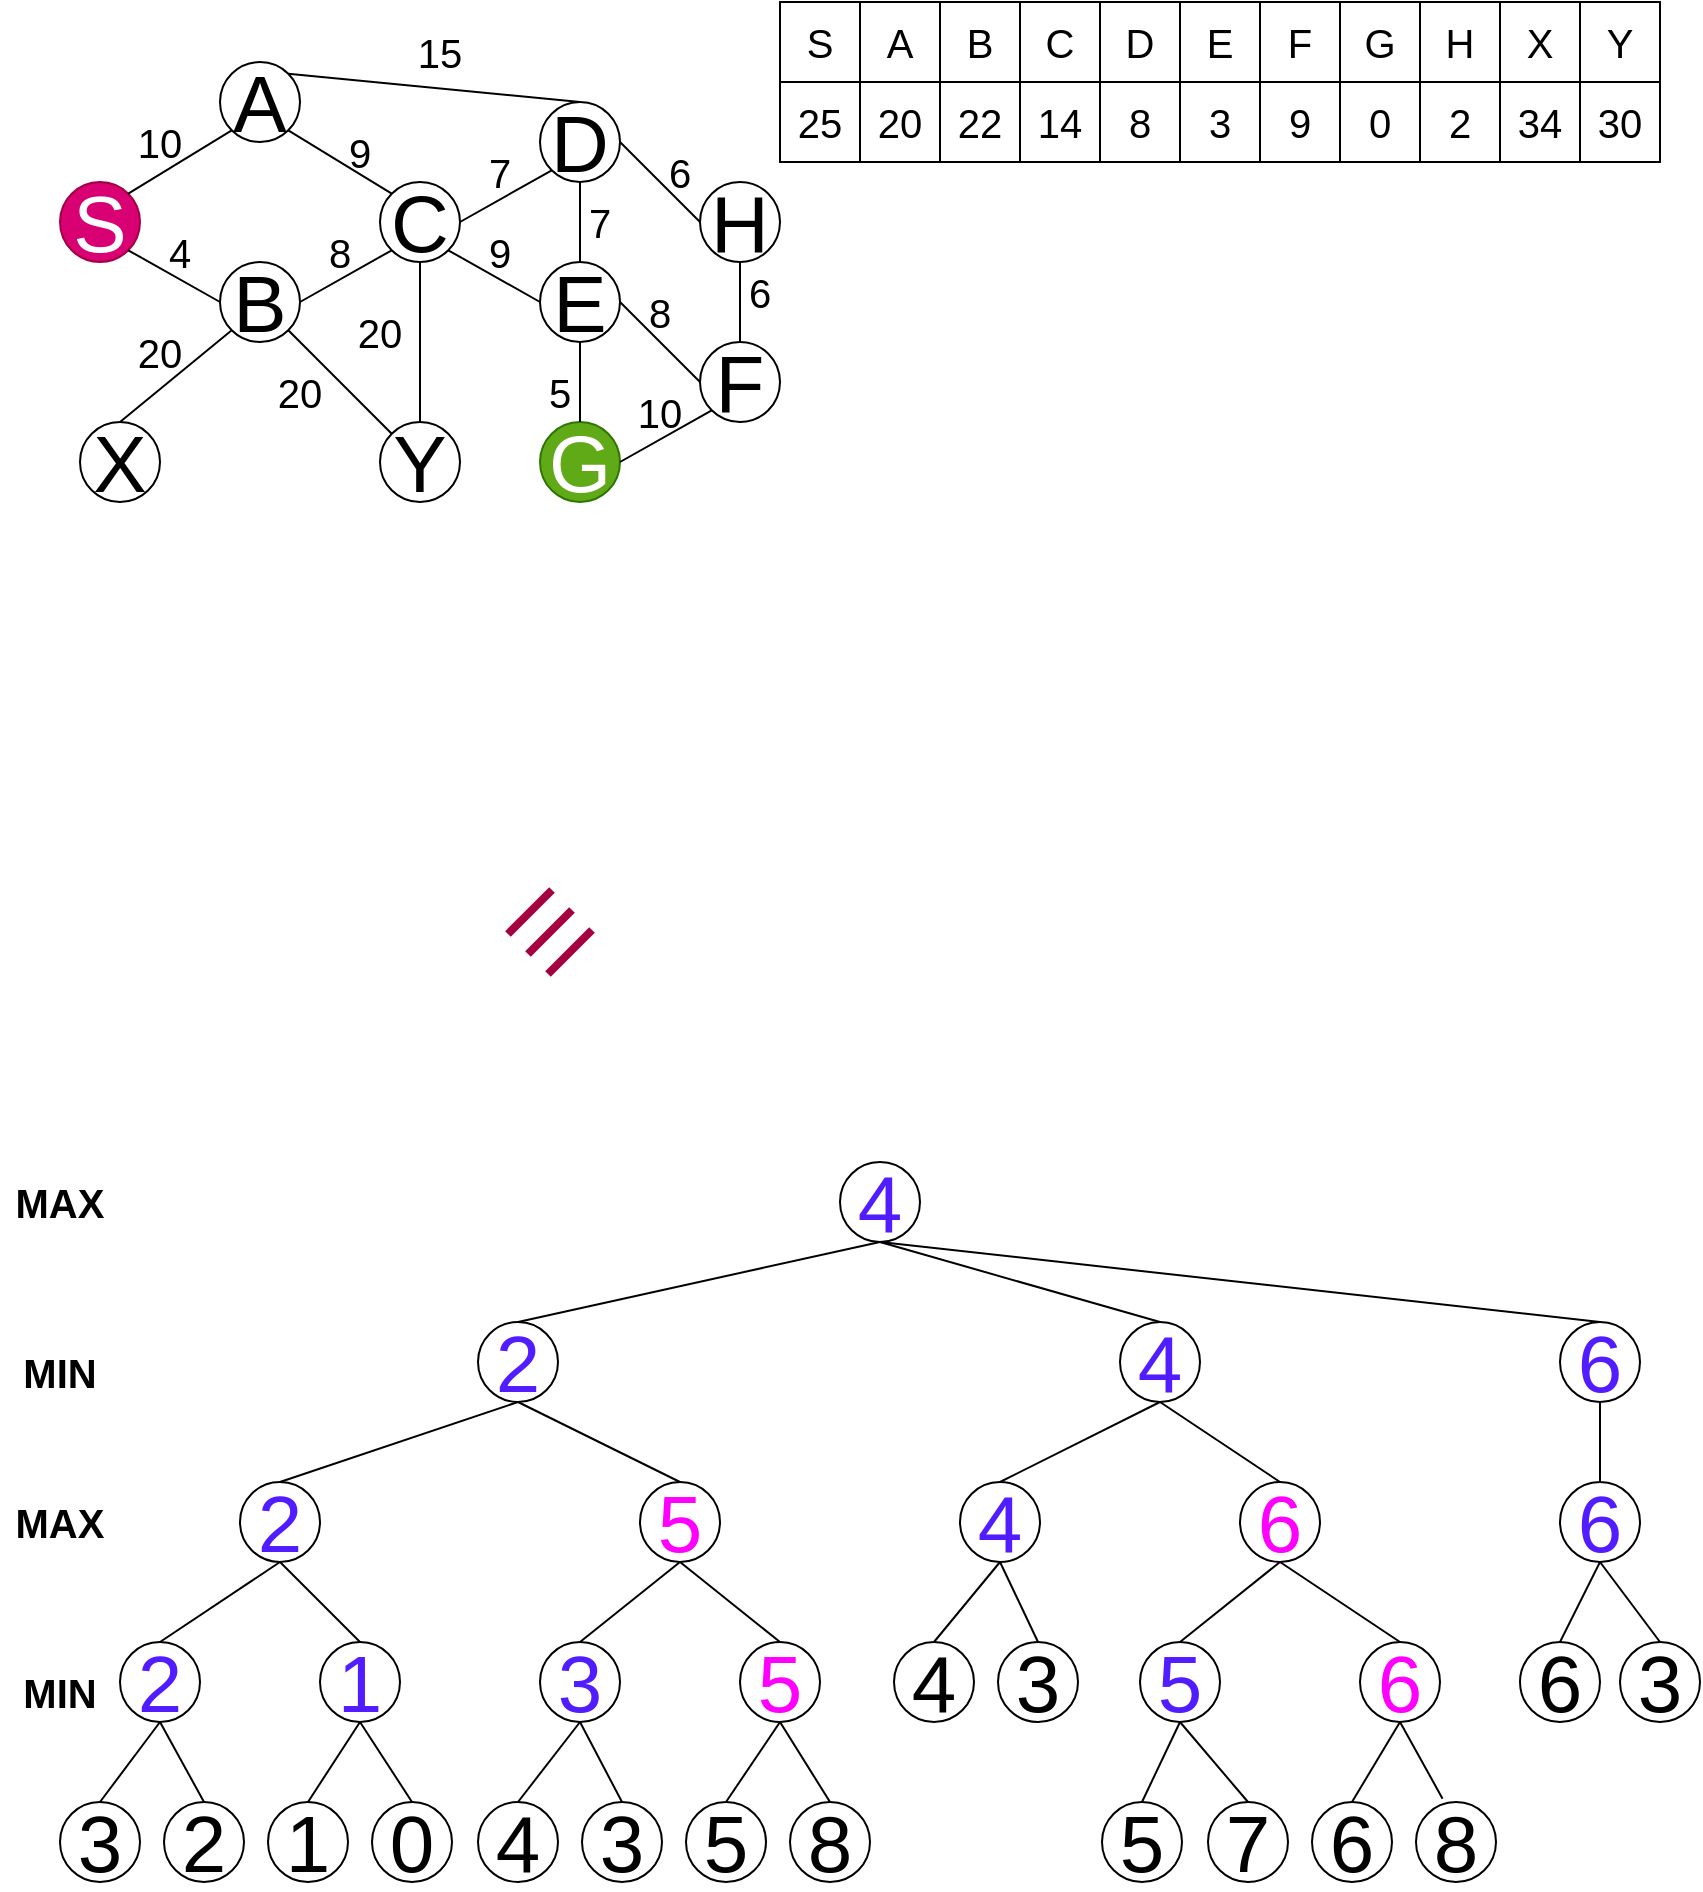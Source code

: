 <mxfile version="22.0.6" type="device">
  <diagram name="Page-1" id="N4tYJYFlWmD0ZLhr9ZVW">
    <mxGraphModel dx="531" dy="622" grid="1" gridSize="10" guides="1" tooltips="1" connect="1" arrows="1" fold="1" page="1" pageScale="1" pageWidth="850" pageHeight="1100" math="0" shadow="0">
      <root>
        <mxCell id="0" />
        <mxCell id="1" parent="0" />
        <mxCell id="pGgXp04c1fejDxyBmcXB-1" value="&lt;font style=&quot;font-size: 40px;&quot;&gt;A&lt;/font&gt;" style="ellipse;whiteSpace=wrap;html=1;" vertex="1" parent="1">
          <mxGeometry x="110" y="50" width="40" height="40" as="geometry" />
        </mxCell>
        <mxCell id="pGgXp04c1fejDxyBmcXB-3" value="&lt;font style=&quot;font-size: 40px;&quot;&gt;B&lt;/font&gt;" style="ellipse;whiteSpace=wrap;html=1;" vertex="1" parent="1">
          <mxGeometry x="110" y="150" width="40" height="40" as="geometry" />
        </mxCell>
        <mxCell id="pGgXp04c1fejDxyBmcXB-4" value="&lt;font style=&quot;font-size: 40px;&quot;&gt;H&lt;/font&gt;" style="ellipse;whiteSpace=wrap;html=1;" vertex="1" parent="1">
          <mxGeometry x="350" y="110" width="40" height="40" as="geometry" />
        </mxCell>
        <mxCell id="pGgXp04c1fejDxyBmcXB-5" value="&lt;font style=&quot;font-size: 40px;&quot;&gt;C&lt;/font&gt;" style="ellipse;whiteSpace=wrap;html=1;" vertex="1" parent="1">
          <mxGeometry x="190" y="110" width="40" height="40" as="geometry" />
        </mxCell>
        <mxCell id="pGgXp04c1fejDxyBmcXB-65" style="rounded=0;orthogonalLoop=1;jettySize=auto;html=1;exitX=1;exitY=1;exitDx=0;exitDy=0;entryX=0;entryY=0;entryDx=0;entryDy=0;startArrow=none;startFill=0;endArrow=none;endFill=0;" edge="1" parent="1" source="pGgXp04c1fejDxyBmcXB-1" target="pGgXp04c1fejDxyBmcXB-5">
          <mxGeometry relative="1" as="geometry" />
        </mxCell>
        <mxCell id="pGgXp04c1fejDxyBmcXB-62" style="rounded=0;orthogonalLoop=1;jettySize=auto;html=1;exitX=1;exitY=0.5;exitDx=0;exitDy=0;startArrow=none;startFill=0;endArrow=none;endFill=0;entryX=0;entryY=1;entryDx=0;entryDy=0;" edge="1" parent="1" source="pGgXp04c1fejDxyBmcXB-3" target="pGgXp04c1fejDxyBmcXB-5">
          <mxGeometry relative="1" as="geometry" />
        </mxCell>
        <mxCell id="pGgXp04c1fejDxyBmcXB-6" value="&lt;span style=&quot;font-size: 40px;&quot;&gt;X&lt;/span&gt;" style="ellipse;whiteSpace=wrap;html=1;" vertex="1" parent="1">
          <mxGeometry x="40" y="230" width="40" height="40" as="geometry" />
        </mxCell>
        <mxCell id="pGgXp04c1fejDxyBmcXB-60" style="rounded=0;orthogonalLoop=1;jettySize=auto;html=1;exitX=0;exitY=1;exitDx=0;exitDy=0;entryX=0.5;entryY=0;entryDx=0;entryDy=0;startArrow=none;startFill=0;endArrow=none;endFill=0;" edge="1" parent="1" source="pGgXp04c1fejDxyBmcXB-3" target="pGgXp04c1fejDxyBmcXB-6">
          <mxGeometry relative="1" as="geometry" />
        </mxCell>
        <mxCell id="pGgXp04c1fejDxyBmcXB-7" value="&lt;font style=&quot;font-size: 40px;&quot;&gt;Y&lt;/font&gt;" style="ellipse;whiteSpace=wrap;html=1;" vertex="1" parent="1">
          <mxGeometry x="190" y="230" width="40" height="40" as="geometry" />
        </mxCell>
        <mxCell id="pGgXp04c1fejDxyBmcXB-70" style="rounded=0;orthogonalLoop=1;jettySize=auto;html=1;exitX=1;exitY=1;exitDx=0;exitDy=0;entryX=0;entryY=0;entryDx=0;entryDy=0;startArrow=none;startFill=0;endArrow=none;endFill=0;" edge="1" parent="1" source="pGgXp04c1fejDxyBmcXB-3" target="pGgXp04c1fejDxyBmcXB-7">
          <mxGeometry relative="1" as="geometry" />
        </mxCell>
        <mxCell id="pGgXp04c1fejDxyBmcXB-66" style="rounded=0;orthogonalLoop=1;jettySize=auto;html=1;exitX=0.5;exitY=1;exitDx=0;exitDy=0;entryX=0.5;entryY=0;entryDx=0;entryDy=0;startArrow=none;startFill=0;endArrow=none;endFill=0;" edge="1" parent="1" source="pGgXp04c1fejDxyBmcXB-5" target="pGgXp04c1fejDxyBmcXB-7">
          <mxGeometry relative="1" as="geometry" />
        </mxCell>
        <mxCell id="pGgXp04c1fejDxyBmcXB-8" value="&lt;font style=&quot;font-size: 40px;&quot;&gt;S&lt;/font&gt;" style="ellipse;whiteSpace=wrap;html=1;fillColor=#d80073;strokeColor=#A50040;fontColor=#ffffff;gradientColor=none;fillStyle=solid;" vertex="1" parent="1">
          <mxGeometry x="30" y="110" width="40" height="40" as="geometry" />
        </mxCell>
        <mxCell id="pGgXp04c1fejDxyBmcXB-64" style="rounded=0;orthogonalLoop=1;jettySize=auto;html=1;exitX=0;exitY=1;exitDx=0;exitDy=0;entryX=1;entryY=0;entryDx=0;entryDy=0;startArrow=none;startFill=0;endArrow=none;endFill=0;" edge="1" parent="1" source="pGgXp04c1fejDxyBmcXB-1" target="pGgXp04c1fejDxyBmcXB-8">
          <mxGeometry relative="1" as="geometry" />
        </mxCell>
        <mxCell id="pGgXp04c1fejDxyBmcXB-58" style="rounded=0;orthogonalLoop=1;jettySize=auto;html=1;exitX=0;exitY=0.5;exitDx=0;exitDy=0;entryX=1;entryY=1;entryDx=0;entryDy=0;startArrow=none;startFill=0;endArrow=none;endFill=0;" edge="1" parent="1" source="pGgXp04c1fejDxyBmcXB-3" target="pGgXp04c1fejDxyBmcXB-8">
          <mxGeometry relative="1" as="geometry" />
        </mxCell>
        <mxCell id="pGgXp04c1fejDxyBmcXB-67" style="rounded=0;orthogonalLoop=1;jettySize=auto;html=1;exitX=0;exitY=1;exitDx=0;exitDy=0;entryX=1;entryY=0.5;entryDx=0;entryDy=0;endArrow=none;endFill=0;startArrow=none;startFill=0;" edge="1" parent="1" source="pGgXp04c1fejDxyBmcXB-9" target="pGgXp04c1fejDxyBmcXB-5">
          <mxGeometry relative="1" as="geometry" />
        </mxCell>
        <mxCell id="pGgXp04c1fejDxyBmcXB-73" style="rounded=0;orthogonalLoop=1;jettySize=auto;html=1;exitX=1;exitY=0.5;exitDx=0;exitDy=0;entryX=0;entryY=0.5;entryDx=0;entryDy=0;endArrow=none;endFill=0;" edge="1" parent="1" source="pGgXp04c1fejDxyBmcXB-9" target="pGgXp04c1fejDxyBmcXB-4">
          <mxGeometry relative="1" as="geometry" />
        </mxCell>
        <mxCell id="pGgXp04c1fejDxyBmcXB-9" value="&lt;font style=&quot;font-size: 40px;&quot;&gt;D&lt;/font&gt;" style="ellipse;whiteSpace=wrap;html=1;" vertex="1" parent="1">
          <mxGeometry x="270" y="70" width="40" height="40" as="geometry" />
        </mxCell>
        <mxCell id="pGgXp04c1fejDxyBmcXB-68" style="rounded=0;orthogonalLoop=1;jettySize=auto;html=1;exitX=1;exitY=0;exitDx=0;exitDy=0;entryX=0.5;entryY=0;entryDx=0;entryDy=0;startArrow=none;startFill=0;endArrow=none;endFill=0;" edge="1" parent="1" source="pGgXp04c1fejDxyBmcXB-1" target="pGgXp04c1fejDxyBmcXB-9">
          <mxGeometry relative="1" as="geometry" />
        </mxCell>
        <mxCell id="pGgXp04c1fejDxyBmcXB-10" value="&lt;font style=&quot;font-size: 40px;&quot;&gt;E&lt;/font&gt;" style="ellipse;whiteSpace=wrap;html=1;" vertex="1" parent="1">
          <mxGeometry x="270" y="150" width="40" height="40" as="geometry" />
        </mxCell>
        <mxCell id="pGgXp04c1fejDxyBmcXB-69" style="rounded=0;orthogonalLoop=1;jettySize=auto;html=1;exitX=1;exitY=1;exitDx=0;exitDy=0;entryX=0;entryY=0.5;entryDx=0;entryDy=0;startArrow=none;startFill=0;endArrow=none;endFill=0;" edge="1" parent="1" source="pGgXp04c1fejDxyBmcXB-5" target="pGgXp04c1fejDxyBmcXB-10">
          <mxGeometry relative="1" as="geometry" />
        </mxCell>
        <mxCell id="pGgXp04c1fejDxyBmcXB-71" style="rounded=0;orthogonalLoop=1;jettySize=auto;html=1;exitX=0.5;exitY=1;exitDx=0;exitDy=0;entryX=0.5;entryY=0;entryDx=0;entryDy=0;startArrow=none;startFill=0;endArrow=none;endFill=0;" edge="1" parent="1" source="pGgXp04c1fejDxyBmcXB-9" target="pGgXp04c1fejDxyBmcXB-10">
          <mxGeometry relative="1" as="geometry" />
        </mxCell>
        <mxCell id="pGgXp04c1fejDxyBmcXB-12" value="&lt;font style=&quot;font-size: 40px;&quot;&gt;G&lt;/font&gt;" style="ellipse;whiteSpace=wrap;html=1;fillColor=#60a917;fontColor=#ffffff;strokeColor=#2D7600;" vertex="1" parent="1">
          <mxGeometry x="270" y="230" width="40" height="40" as="geometry" />
        </mxCell>
        <mxCell id="pGgXp04c1fejDxyBmcXB-74" style="rounded=0;orthogonalLoop=1;jettySize=auto;html=1;exitX=0.5;exitY=1;exitDx=0;exitDy=0;entryX=0.5;entryY=0;entryDx=0;entryDy=0;endArrow=none;endFill=0;" edge="1" parent="1" source="pGgXp04c1fejDxyBmcXB-10" target="pGgXp04c1fejDxyBmcXB-12">
          <mxGeometry relative="1" as="geometry" />
        </mxCell>
        <mxCell id="pGgXp04c1fejDxyBmcXB-39" value="&lt;font style=&quot;font-size: 20px;&quot;&gt;10&lt;/font&gt;" style="text;html=1;strokeColor=none;fillColor=none;align=center;verticalAlign=middle;whiteSpace=wrap;rounded=0;" vertex="1" parent="1">
          <mxGeometry x="50" y="75" width="60" height="30" as="geometry" />
        </mxCell>
        <mxCell id="pGgXp04c1fejDxyBmcXB-76" style="rounded=0;orthogonalLoop=1;jettySize=auto;html=1;exitX=0;exitY=1;exitDx=0;exitDy=0;entryX=1;entryY=0.5;entryDx=0;entryDy=0;startArrow=none;startFill=0;endArrow=none;endFill=0;" edge="1" parent="1" source="pGgXp04c1fejDxyBmcXB-44" target="pGgXp04c1fejDxyBmcXB-12">
          <mxGeometry relative="1" as="geometry" />
        </mxCell>
        <mxCell id="pGgXp04c1fejDxyBmcXB-44" value="&lt;font style=&quot;font-size: 40px;&quot;&gt;F&lt;/font&gt;" style="ellipse;whiteSpace=wrap;html=1;" vertex="1" parent="1">
          <mxGeometry x="350" y="190" width="40" height="40" as="geometry" />
        </mxCell>
        <mxCell id="pGgXp04c1fejDxyBmcXB-77" style="rounded=0;orthogonalLoop=1;jettySize=auto;html=1;exitX=0.5;exitY=1;exitDx=0;exitDy=0;entryX=0.5;entryY=0;entryDx=0;entryDy=0;endArrow=none;endFill=0;" edge="1" parent="1" source="pGgXp04c1fejDxyBmcXB-4" target="pGgXp04c1fejDxyBmcXB-44">
          <mxGeometry relative="1" as="geometry" />
        </mxCell>
        <mxCell id="pGgXp04c1fejDxyBmcXB-75" style="rounded=0;orthogonalLoop=1;jettySize=auto;html=1;exitX=1;exitY=0.5;exitDx=0;exitDy=0;entryX=0;entryY=0.5;entryDx=0;entryDy=0;endArrow=none;endFill=0;" edge="1" parent="1" source="pGgXp04c1fejDxyBmcXB-10" target="pGgXp04c1fejDxyBmcXB-44">
          <mxGeometry relative="1" as="geometry" />
        </mxCell>
        <mxCell id="pGgXp04c1fejDxyBmcXB-78" value="&lt;font style=&quot;font-size: 20px;&quot;&gt;15&lt;/font&gt;" style="text;html=1;strokeColor=none;fillColor=none;align=center;verticalAlign=middle;whiteSpace=wrap;rounded=0;" vertex="1" parent="1">
          <mxGeometry x="190" y="30" width="60" height="30" as="geometry" />
        </mxCell>
        <mxCell id="pGgXp04c1fejDxyBmcXB-79" value="&lt;font style=&quot;font-size: 20px;&quot;&gt;9&lt;/font&gt;" style="text;html=1;strokeColor=none;fillColor=none;align=center;verticalAlign=middle;whiteSpace=wrap;rounded=0;" vertex="1" parent="1">
          <mxGeometry x="150" y="80" width="60" height="30" as="geometry" />
        </mxCell>
        <mxCell id="pGgXp04c1fejDxyBmcXB-80" value="&lt;font style=&quot;font-size: 20px;&quot;&gt;4&lt;/font&gt;" style="text;html=1;strokeColor=none;fillColor=none;align=center;verticalAlign=middle;whiteSpace=wrap;rounded=0;" vertex="1" parent="1">
          <mxGeometry x="60" y="130" width="60" height="30" as="geometry" />
        </mxCell>
        <mxCell id="pGgXp04c1fejDxyBmcXB-81" value="&lt;font style=&quot;font-size: 20px;&quot;&gt;20&lt;/font&gt;" style="text;html=1;strokeColor=none;fillColor=none;align=center;verticalAlign=middle;whiteSpace=wrap;rounded=0;" vertex="1" parent="1">
          <mxGeometry x="50" y="180" width="60" height="30" as="geometry" />
        </mxCell>
        <mxCell id="pGgXp04c1fejDxyBmcXB-82" value="&lt;font style=&quot;font-size: 20px;&quot;&gt;20&lt;/font&gt;" style="text;html=1;strokeColor=none;fillColor=none;align=center;verticalAlign=middle;whiteSpace=wrap;rounded=0;" vertex="1" parent="1">
          <mxGeometry x="120" y="200" width="60" height="30" as="geometry" />
        </mxCell>
        <mxCell id="pGgXp04c1fejDxyBmcXB-83" value="&lt;font style=&quot;font-size: 20px;&quot;&gt;8&lt;/font&gt;" style="text;html=1;strokeColor=none;fillColor=none;align=center;verticalAlign=middle;whiteSpace=wrap;rounded=0;" vertex="1" parent="1">
          <mxGeometry x="140" y="130" width="60" height="30" as="geometry" />
        </mxCell>
        <mxCell id="pGgXp04c1fejDxyBmcXB-84" value="&lt;font style=&quot;font-size: 20px;&quot;&gt;20&lt;/font&gt;" style="text;html=1;strokeColor=none;fillColor=none;align=center;verticalAlign=middle;whiteSpace=wrap;rounded=0;" vertex="1" parent="1">
          <mxGeometry x="160" y="170" width="60" height="30" as="geometry" />
        </mxCell>
        <mxCell id="pGgXp04c1fejDxyBmcXB-85" value="&lt;font style=&quot;font-size: 20px;&quot;&gt;7&lt;/font&gt;" style="text;html=1;strokeColor=none;fillColor=none;align=center;verticalAlign=middle;whiteSpace=wrap;rounded=0;" vertex="1" parent="1">
          <mxGeometry x="220" y="90" width="60" height="30" as="geometry" />
        </mxCell>
        <mxCell id="pGgXp04c1fejDxyBmcXB-86" value="&lt;font style=&quot;font-size: 20px;&quot;&gt;9&lt;/font&gt;" style="text;html=1;strokeColor=none;fillColor=none;align=center;verticalAlign=middle;whiteSpace=wrap;rounded=0;" vertex="1" parent="1">
          <mxGeometry x="220" y="130" width="60" height="30" as="geometry" />
        </mxCell>
        <mxCell id="pGgXp04c1fejDxyBmcXB-87" value="&lt;font style=&quot;font-size: 20px;&quot;&gt;10&lt;/font&gt;" style="text;html=1;strokeColor=none;fillColor=none;align=center;verticalAlign=middle;whiteSpace=wrap;rounded=0;" vertex="1" parent="1">
          <mxGeometry x="300" y="210" width="60" height="30" as="geometry" />
        </mxCell>
        <mxCell id="pGgXp04c1fejDxyBmcXB-88" value="&lt;font style=&quot;font-size: 20px;&quot;&gt;6&lt;/font&gt;" style="text;html=1;strokeColor=none;fillColor=none;align=center;verticalAlign=middle;whiteSpace=wrap;rounded=0;" vertex="1" parent="1">
          <mxGeometry x="310" y="90" width="60" height="30" as="geometry" />
        </mxCell>
        <mxCell id="pGgXp04c1fejDxyBmcXB-89" value="&lt;font style=&quot;font-size: 20px;&quot;&gt;6&lt;/font&gt;" style="text;html=1;strokeColor=none;fillColor=none;align=center;verticalAlign=middle;whiteSpace=wrap;rounded=0;" vertex="1" parent="1">
          <mxGeometry x="350" y="150" width="60" height="30" as="geometry" />
        </mxCell>
        <mxCell id="pGgXp04c1fejDxyBmcXB-90" value="&lt;font style=&quot;font-size: 20px;&quot;&gt;8&lt;/font&gt;" style="text;html=1;strokeColor=none;fillColor=none;align=center;verticalAlign=middle;whiteSpace=wrap;rounded=0;" vertex="1" parent="1">
          <mxGeometry x="300" y="160" width="60" height="30" as="geometry" />
        </mxCell>
        <mxCell id="pGgXp04c1fejDxyBmcXB-92" value="&lt;font style=&quot;font-size: 20px;&quot;&gt;5&lt;/font&gt;" style="text;html=1;strokeColor=none;fillColor=none;align=center;verticalAlign=middle;whiteSpace=wrap;rounded=0;" vertex="1" parent="1">
          <mxGeometry x="250" y="200" width="60" height="30" as="geometry" />
        </mxCell>
        <mxCell id="pGgXp04c1fejDxyBmcXB-94" value="&lt;font style=&quot;font-size: 20px;&quot;&gt;7&lt;/font&gt;" style="text;html=1;strokeColor=none;fillColor=none;align=center;verticalAlign=middle;whiteSpace=wrap;rounded=0;" vertex="1" parent="1">
          <mxGeometry x="270" y="115" width="60" height="30" as="geometry" />
        </mxCell>
        <mxCell id="pGgXp04c1fejDxyBmcXB-124" value="" style="group" vertex="1" connectable="0" parent="1">
          <mxGeometry x="390" y="20" width="440" height="80" as="geometry" />
        </mxCell>
        <mxCell id="pGgXp04c1fejDxyBmcXB-96" value="&lt;font style=&quot;font-size: 20px;&quot;&gt;S&lt;/font&gt;" style="text;html=1;align=center;verticalAlign=middle;whiteSpace=wrap;rounded=0;strokeColor=default;" vertex="1" parent="pGgXp04c1fejDxyBmcXB-124">
          <mxGeometry width="40" height="40" as="geometry" />
        </mxCell>
        <mxCell id="pGgXp04c1fejDxyBmcXB-97" value="&lt;font style=&quot;font-size: 20px;&quot;&gt;A&lt;/font&gt;" style="text;html=1;align=center;verticalAlign=middle;whiteSpace=wrap;rounded=0;strokeColor=default;" vertex="1" parent="pGgXp04c1fejDxyBmcXB-124">
          <mxGeometry x="40" width="40" height="40" as="geometry" />
        </mxCell>
        <mxCell id="pGgXp04c1fejDxyBmcXB-100" value="&lt;font style=&quot;font-size: 20px;&quot;&gt;B&lt;/font&gt;" style="text;html=1;align=center;verticalAlign=middle;whiteSpace=wrap;rounded=0;strokeColor=default;" vertex="1" parent="pGgXp04c1fejDxyBmcXB-124">
          <mxGeometry x="80" width="40" height="40" as="geometry" />
        </mxCell>
        <mxCell id="pGgXp04c1fejDxyBmcXB-101" value="&lt;font style=&quot;font-size: 20px;&quot;&gt;D&lt;/font&gt;" style="text;html=1;align=center;verticalAlign=middle;whiteSpace=wrap;rounded=0;strokeColor=default;" vertex="1" parent="pGgXp04c1fejDxyBmcXB-124">
          <mxGeometry x="160" width="40" height="40" as="geometry" />
        </mxCell>
        <mxCell id="pGgXp04c1fejDxyBmcXB-102" value="&lt;font style=&quot;font-size: 20px;&quot;&gt;E&lt;/font&gt;" style="text;html=1;align=center;verticalAlign=middle;whiteSpace=wrap;rounded=0;strokeColor=default;" vertex="1" parent="pGgXp04c1fejDxyBmcXB-124">
          <mxGeometry x="200" width="40" height="40" as="geometry" />
        </mxCell>
        <mxCell id="pGgXp04c1fejDxyBmcXB-103" value="&lt;font style=&quot;font-size: 20px;&quot;&gt;F&lt;/font&gt;" style="text;html=1;align=center;verticalAlign=middle;whiteSpace=wrap;rounded=0;strokeColor=default;" vertex="1" parent="pGgXp04c1fejDxyBmcXB-124">
          <mxGeometry x="240" width="40" height="40" as="geometry" />
        </mxCell>
        <mxCell id="pGgXp04c1fejDxyBmcXB-104" value="&lt;font style=&quot;font-size: 20px;&quot;&gt;G&lt;/font&gt;" style="text;html=1;align=center;verticalAlign=middle;whiteSpace=wrap;rounded=0;strokeColor=default;" vertex="1" parent="pGgXp04c1fejDxyBmcXB-124">
          <mxGeometry x="280" width="40" height="40" as="geometry" />
        </mxCell>
        <mxCell id="pGgXp04c1fejDxyBmcXB-105" value="&lt;span style=&quot;font-size: 20px;&quot;&gt;H&lt;/span&gt;" style="text;html=1;align=center;verticalAlign=middle;whiteSpace=wrap;rounded=0;strokeColor=default;" vertex="1" parent="pGgXp04c1fejDxyBmcXB-124">
          <mxGeometry x="320" width="40" height="40" as="geometry" />
        </mxCell>
        <mxCell id="pGgXp04c1fejDxyBmcXB-106" value="&lt;font style=&quot;font-size: 20px;&quot;&gt;X&lt;/font&gt;" style="text;html=1;align=center;verticalAlign=middle;whiteSpace=wrap;rounded=0;strokeColor=default;" vertex="1" parent="pGgXp04c1fejDxyBmcXB-124">
          <mxGeometry x="360" width="40" height="40" as="geometry" />
        </mxCell>
        <mxCell id="pGgXp04c1fejDxyBmcXB-107" value="&lt;font style=&quot;font-size: 20px;&quot;&gt;Y&lt;/font&gt;" style="text;html=1;align=center;verticalAlign=middle;whiteSpace=wrap;rounded=0;strokeColor=default;" vertex="1" parent="pGgXp04c1fejDxyBmcXB-124">
          <mxGeometry x="400" width="40" height="40" as="geometry" />
        </mxCell>
        <mxCell id="pGgXp04c1fejDxyBmcXB-108" value="&lt;font style=&quot;font-size: 20px;&quot;&gt;C&lt;/font&gt;" style="text;html=1;align=center;verticalAlign=middle;whiteSpace=wrap;rounded=0;strokeColor=default;" vertex="1" parent="pGgXp04c1fejDxyBmcXB-124">
          <mxGeometry x="120" width="40" height="40" as="geometry" />
        </mxCell>
        <mxCell id="pGgXp04c1fejDxyBmcXB-109" value="&lt;font style=&quot;font-size: 20px;&quot;&gt;25&lt;/font&gt;" style="text;html=1;align=center;verticalAlign=middle;whiteSpace=wrap;rounded=0;strokeColor=default;" vertex="1" parent="pGgXp04c1fejDxyBmcXB-124">
          <mxGeometry y="40" width="40" height="40" as="geometry" />
        </mxCell>
        <mxCell id="pGgXp04c1fejDxyBmcXB-110" value="&lt;font style=&quot;font-size: 20px;&quot;&gt;30&lt;/font&gt;" style="text;html=1;align=center;verticalAlign=middle;whiteSpace=wrap;rounded=0;strokeColor=default;" vertex="1" parent="pGgXp04c1fejDxyBmcXB-124">
          <mxGeometry x="400" y="40" width="40" height="40" as="geometry" />
        </mxCell>
        <mxCell id="pGgXp04c1fejDxyBmcXB-111" value="&lt;font style=&quot;font-size: 20px;&quot;&gt;34&lt;/font&gt;" style="text;html=1;align=center;verticalAlign=middle;whiteSpace=wrap;rounded=0;strokeColor=default;" vertex="1" parent="pGgXp04c1fejDxyBmcXB-124">
          <mxGeometry x="360" y="40" width="40" height="40" as="geometry" />
        </mxCell>
        <mxCell id="pGgXp04c1fejDxyBmcXB-112" value="&lt;span style=&quot;font-size: 20px;&quot;&gt;2&lt;/span&gt;" style="text;html=1;align=center;verticalAlign=middle;whiteSpace=wrap;rounded=0;strokeColor=default;" vertex="1" parent="pGgXp04c1fejDxyBmcXB-124">
          <mxGeometry x="320" y="40" width="40" height="40" as="geometry" />
        </mxCell>
        <mxCell id="pGgXp04c1fejDxyBmcXB-113" value="&lt;font style=&quot;font-size: 20px;&quot;&gt;0&lt;/font&gt;" style="text;html=1;align=center;verticalAlign=middle;whiteSpace=wrap;rounded=0;strokeColor=default;" vertex="1" parent="pGgXp04c1fejDxyBmcXB-124">
          <mxGeometry x="280" y="40" width="40" height="40" as="geometry" />
        </mxCell>
        <mxCell id="pGgXp04c1fejDxyBmcXB-114" value="&lt;font style=&quot;font-size: 20px;&quot;&gt;9&lt;/font&gt;" style="text;html=1;align=center;verticalAlign=middle;whiteSpace=wrap;rounded=0;strokeColor=default;" vertex="1" parent="pGgXp04c1fejDxyBmcXB-124">
          <mxGeometry x="240" y="40" width="40" height="40" as="geometry" />
        </mxCell>
        <mxCell id="pGgXp04c1fejDxyBmcXB-115" value="&lt;font style=&quot;font-size: 20px;&quot;&gt;3&lt;/font&gt;" style="text;html=1;align=center;verticalAlign=middle;whiteSpace=wrap;rounded=0;strokeColor=default;" vertex="1" parent="pGgXp04c1fejDxyBmcXB-124">
          <mxGeometry x="200" y="40" width="40" height="40" as="geometry" />
        </mxCell>
        <mxCell id="pGgXp04c1fejDxyBmcXB-116" value="&lt;font style=&quot;font-size: 20px;&quot;&gt;8&lt;/font&gt;" style="text;html=1;align=center;verticalAlign=middle;whiteSpace=wrap;rounded=0;strokeColor=default;" vertex="1" parent="pGgXp04c1fejDxyBmcXB-124">
          <mxGeometry x="160" y="40" width="40" height="40" as="geometry" />
        </mxCell>
        <mxCell id="pGgXp04c1fejDxyBmcXB-117" value="&lt;font style=&quot;font-size: 20px;&quot;&gt;14&lt;/font&gt;" style="text;html=1;align=center;verticalAlign=middle;whiteSpace=wrap;rounded=0;strokeColor=default;" vertex="1" parent="pGgXp04c1fejDxyBmcXB-124">
          <mxGeometry x="120" y="40" width="40" height="40" as="geometry" />
        </mxCell>
        <mxCell id="pGgXp04c1fejDxyBmcXB-118" value="&lt;font style=&quot;font-size: 20px;&quot;&gt;22&lt;/font&gt;" style="text;html=1;align=center;verticalAlign=middle;whiteSpace=wrap;rounded=0;strokeColor=default;" vertex="1" parent="pGgXp04c1fejDxyBmcXB-124">
          <mxGeometry x="80" y="40" width="40" height="40" as="geometry" />
        </mxCell>
        <mxCell id="pGgXp04c1fejDxyBmcXB-119" value="&lt;font style=&quot;font-size: 20px;&quot;&gt;20&lt;/font&gt;" style="text;html=1;align=center;verticalAlign=middle;whiteSpace=wrap;rounded=0;strokeColor=default;" vertex="1" parent="pGgXp04c1fejDxyBmcXB-124">
          <mxGeometry x="40" y="40" width="40" height="40" as="geometry" />
        </mxCell>
        <mxCell id="pGgXp04c1fejDxyBmcXB-189" value="" style="group" vertex="1" connectable="0" parent="1">
          <mxGeometry x="30" y="600" width="820" height="360" as="geometry" />
        </mxCell>
        <mxCell id="pGgXp04c1fejDxyBmcXB-122" value="&lt;font color=&quot;#511cff&quot; style=&quot;font-size: 40px;&quot;&gt;4&lt;/font&gt;" style="ellipse;whiteSpace=wrap;html=1;" vertex="1" parent="pGgXp04c1fejDxyBmcXB-189">
          <mxGeometry x="390" width="40" height="40" as="geometry" />
        </mxCell>
        <mxCell id="pGgXp04c1fejDxyBmcXB-126" value="&lt;font style=&quot;font-size: 40px;&quot;&gt;3&lt;/font&gt;" style="ellipse;whiteSpace=wrap;html=1;" vertex="1" parent="pGgXp04c1fejDxyBmcXB-189">
          <mxGeometry y="320" width="40" height="40" as="geometry" />
        </mxCell>
        <mxCell id="pGgXp04c1fejDxyBmcXB-160" style="rounded=0;orthogonalLoop=1;jettySize=auto;html=1;exitX=0.5;exitY=0;exitDx=0;exitDy=0;endArrow=none;endFill=0;" edge="1" parent="pGgXp04c1fejDxyBmcXB-189" source="pGgXp04c1fejDxyBmcXB-127">
          <mxGeometry relative="1" as="geometry">
            <mxPoint x="50" y="280" as="targetPoint" />
          </mxGeometry>
        </mxCell>
        <mxCell id="pGgXp04c1fejDxyBmcXB-127" value="&lt;font style=&quot;font-size: 40px;&quot;&gt;2&lt;/font&gt;" style="ellipse;whiteSpace=wrap;html=1;" vertex="1" parent="pGgXp04c1fejDxyBmcXB-189">
          <mxGeometry x="52" y="320" width="40" height="40" as="geometry" />
        </mxCell>
        <mxCell id="pGgXp04c1fejDxyBmcXB-128" value="&lt;font style=&quot;font-size: 40px;&quot;&gt;1&lt;/font&gt;" style="ellipse;whiteSpace=wrap;html=1;" vertex="1" parent="pGgXp04c1fejDxyBmcXB-189">
          <mxGeometry x="104" y="320" width="40" height="40" as="geometry" />
        </mxCell>
        <mxCell id="pGgXp04c1fejDxyBmcXB-129" value="&lt;font style=&quot;font-size: 40px;&quot;&gt;0&lt;/font&gt;" style="ellipse;whiteSpace=wrap;html=1;" vertex="1" parent="pGgXp04c1fejDxyBmcXB-189">
          <mxGeometry x="156" y="320" width="40" height="40" as="geometry" />
        </mxCell>
        <mxCell id="pGgXp04c1fejDxyBmcXB-130" value="&lt;font style=&quot;font-size: 40px;&quot;&gt;4&lt;/font&gt;" style="ellipse;whiteSpace=wrap;html=1;" vertex="1" parent="pGgXp04c1fejDxyBmcXB-189">
          <mxGeometry x="209" y="320" width="40" height="40" as="geometry" />
        </mxCell>
        <mxCell id="pGgXp04c1fejDxyBmcXB-131" value="&lt;font style=&quot;font-size: 40px;&quot;&gt;3&lt;/font&gt;" style="ellipse;whiteSpace=wrap;html=1;" vertex="1" parent="pGgXp04c1fejDxyBmcXB-189">
          <mxGeometry x="261" y="320" width="40" height="40" as="geometry" />
        </mxCell>
        <mxCell id="pGgXp04c1fejDxyBmcXB-132" value="&lt;font style=&quot;font-size: 40px;&quot;&gt;5&lt;/font&gt;" style="ellipse;whiteSpace=wrap;html=1;" vertex="1" parent="pGgXp04c1fejDxyBmcXB-189">
          <mxGeometry x="313" y="320" width="40" height="40" as="geometry" />
        </mxCell>
        <mxCell id="pGgXp04c1fejDxyBmcXB-133" value="&lt;font style=&quot;font-size: 40px;&quot;&gt;8&lt;/font&gt;" style="ellipse;whiteSpace=wrap;html=1;" vertex="1" parent="pGgXp04c1fejDxyBmcXB-189">
          <mxGeometry x="365" y="320" width="40" height="40" as="geometry" />
        </mxCell>
        <mxCell id="pGgXp04c1fejDxyBmcXB-134" value="&lt;font style=&quot;font-size: 40px;&quot;&gt;4&lt;/font&gt;" style="ellipse;whiteSpace=wrap;html=1;" vertex="1" parent="pGgXp04c1fejDxyBmcXB-189">
          <mxGeometry x="417" y="240" width="40" height="40" as="geometry" />
        </mxCell>
        <mxCell id="pGgXp04c1fejDxyBmcXB-135" value="&lt;font style=&quot;font-size: 40px;&quot;&gt;3&lt;/font&gt;" style="ellipse;whiteSpace=wrap;html=1;" vertex="1" parent="pGgXp04c1fejDxyBmcXB-189">
          <mxGeometry x="469" y="240" width="40" height="40" as="geometry" />
        </mxCell>
        <mxCell id="pGgXp04c1fejDxyBmcXB-136" value="&lt;font style=&quot;font-size: 40px;&quot;&gt;5&lt;/font&gt;" style="ellipse;whiteSpace=wrap;html=1;" vertex="1" parent="pGgXp04c1fejDxyBmcXB-189">
          <mxGeometry x="521" y="320" width="40" height="40" as="geometry" />
        </mxCell>
        <mxCell id="pGgXp04c1fejDxyBmcXB-137" value="&lt;font style=&quot;font-size: 40px;&quot;&gt;7&lt;/font&gt;" style="ellipse;whiteSpace=wrap;html=1;" vertex="1" parent="pGgXp04c1fejDxyBmcXB-189">
          <mxGeometry x="574" y="320" width="40" height="40" as="geometry" />
        </mxCell>
        <mxCell id="pGgXp04c1fejDxyBmcXB-138" value="&lt;font style=&quot;font-size: 40px;&quot;&gt;6&lt;/font&gt;" style="ellipse;whiteSpace=wrap;html=1;" vertex="1" parent="pGgXp04c1fejDxyBmcXB-189">
          <mxGeometry x="626" y="320" width="40" height="40" as="geometry" />
        </mxCell>
        <mxCell id="pGgXp04c1fejDxyBmcXB-139" value="&lt;font style=&quot;font-size: 40px;&quot;&gt;8&lt;/font&gt;" style="ellipse;whiteSpace=wrap;html=1;" vertex="1" parent="pGgXp04c1fejDxyBmcXB-189">
          <mxGeometry x="678" y="320" width="40" height="40" as="geometry" />
        </mxCell>
        <mxCell id="pGgXp04c1fejDxyBmcXB-140" value="&lt;font style=&quot;font-size: 40px;&quot;&gt;6&lt;/font&gt;" style="ellipse;whiteSpace=wrap;html=1;" vertex="1" parent="pGgXp04c1fejDxyBmcXB-189">
          <mxGeometry x="730" y="240" width="40" height="40" as="geometry" />
        </mxCell>
        <mxCell id="pGgXp04c1fejDxyBmcXB-180" style="rounded=0;orthogonalLoop=1;jettySize=auto;html=1;exitX=0.5;exitY=0;exitDx=0;exitDy=0;endArrow=none;endFill=0;" edge="1" parent="pGgXp04c1fejDxyBmcXB-189" source="pGgXp04c1fejDxyBmcXB-141">
          <mxGeometry relative="1" as="geometry">
            <mxPoint x="770" y="200" as="targetPoint" />
          </mxGeometry>
        </mxCell>
        <mxCell id="pGgXp04c1fejDxyBmcXB-141" value="&lt;font style=&quot;font-size: 40px;&quot;&gt;3&lt;/font&gt;" style="ellipse;whiteSpace=wrap;html=1;" vertex="1" parent="pGgXp04c1fejDxyBmcXB-189">
          <mxGeometry x="780" y="240" width="40" height="40" as="geometry" />
        </mxCell>
        <mxCell id="pGgXp04c1fejDxyBmcXB-158" style="rounded=0;orthogonalLoop=1;jettySize=auto;html=1;exitX=0.5;exitY=1;exitDx=0;exitDy=0;entryX=0.5;entryY=0;entryDx=0;entryDy=0;endArrow=none;endFill=0;" edge="1" parent="pGgXp04c1fejDxyBmcXB-189" source="pGgXp04c1fejDxyBmcXB-143" target="pGgXp04c1fejDxyBmcXB-126">
          <mxGeometry relative="1" as="geometry" />
        </mxCell>
        <mxCell id="pGgXp04c1fejDxyBmcXB-143" value="&lt;font style=&quot;font-size: 40px;&quot;&gt;2&lt;/font&gt;" style="ellipse;whiteSpace=wrap;html=1;fontSize=40;fontColor=#511CFF;" vertex="1" parent="pGgXp04c1fejDxyBmcXB-189">
          <mxGeometry x="30" y="240" width="40" height="40" as="geometry" />
        </mxCell>
        <mxCell id="pGgXp04c1fejDxyBmcXB-161" style="rounded=0;orthogonalLoop=1;jettySize=auto;html=1;exitX=0.5;exitY=1;exitDx=0;exitDy=0;entryX=0.5;entryY=0;entryDx=0;entryDy=0;endArrow=none;endFill=0;" edge="1" parent="pGgXp04c1fejDxyBmcXB-189" source="pGgXp04c1fejDxyBmcXB-144" target="pGgXp04c1fejDxyBmcXB-128">
          <mxGeometry relative="1" as="geometry" />
        </mxCell>
        <mxCell id="pGgXp04c1fejDxyBmcXB-162" style="rounded=0;orthogonalLoop=1;jettySize=auto;html=1;exitX=0.5;exitY=1;exitDx=0;exitDy=0;entryX=0.5;entryY=0;entryDx=0;entryDy=0;endArrow=none;endFill=0;" edge="1" parent="pGgXp04c1fejDxyBmcXB-189" source="pGgXp04c1fejDxyBmcXB-144" target="pGgXp04c1fejDxyBmcXB-129">
          <mxGeometry relative="1" as="geometry" />
        </mxCell>
        <mxCell id="pGgXp04c1fejDxyBmcXB-172" style="rounded=0;orthogonalLoop=1;jettySize=auto;html=1;exitX=0.5;exitY=0;exitDx=0;exitDy=0;endArrow=none;endFill=0;" edge="1" parent="pGgXp04c1fejDxyBmcXB-189" source="pGgXp04c1fejDxyBmcXB-144">
          <mxGeometry relative="1" as="geometry">
            <mxPoint x="110" y="200" as="targetPoint" />
          </mxGeometry>
        </mxCell>
        <mxCell id="pGgXp04c1fejDxyBmcXB-144" value="1" style="ellipse;whiteSpace=wrap;html=1;fontSize=40;fontColor=#511CFF;" vertex="1" parent="pGgXp04c1fejDxyBmcXB-189">
          <mxGeometry x="130" y="240" width="40" height="40" as="geometry" />
        </mxCell>
        <mxCell id="pGgXp04c1fejDxyBmcXB-165" style="rounded=0;orthogonalLoop=1;jettySize=auto;html=1;exitX=0.5;exitY=1;exitDx=0;exitDy=0;entryX=0.5;entryY=0;entryDx=0;entryDy=0;endArrow=none;endFill=0;" edge="1" parent="pGgXp04c1fejDxyBmcXB-189" source="pGgXp04c1fejDxyBmcXB-145" target="pGgXp04c1fejDxyBmcXB-132">
          <mxGeometry relative="1" as="geometry" />
        </mxCell>
        <mxCell id="pGgXp04c1fejDxyBmcXB-166" style="rounded=0;orthogonalLoop=1;jettySize=auto;html=1;exitX=0.5;exitY=1;exitDx=0;exitDy=0;entryX=0.5;entryY=0;entryDx=0;entryDy=0;endArrow=none;endFill=0;" edge="1" parent="pGgXp04c1fejDxyBmcXB-189" source="pGgXp04c1fejDxyBmcXB-145" target="pGgXp04c1fejDxyBmcXB-133">
          <mxGeometry relative="1" as="geometry" />
        </mxCell>
        <mxCell id="pGgXp04c1fejDxyBmcXB-145" value="5" style="ellipse;whiteSpace=wrap;html=1;fontColor=#FF00FF;fontSize=40;" vertex="1" parent="pGgXp04c1fejDxyBmcXB-189">
          <mxGeometry x="340" y="240" width="40" height="40" as="geometry" />
        </mxCell>
        <mxCell id="pGgXp04c1fejDxyBmcXB-163" style="rounded=0;orthogonalLoop=1;jettySize=auto;html=1;exitX=0.5;exitY=1;exitDx=0;exitDy=0;entryX=0.5;entryY=0;entryDx=0;entryDy=0;endArrow=none;endFill=0;" edge="1" parent="pGgXp04c1fejDxyBmcXB-189" source="pGgXp04c1fejDxyBmcXB-146" target="pGgXp04c1fejDxyBmcXB-130">
          <mxGeometry relative="1" as="geometry" />
        </mxCell>
        <mxCell id="pGgXp04c1fejDxyBmcXB-164" style="rounded=0;orthogonalLoop=1;jettySize=auto;html=1;exitX=0.5;exitY=1;exitDx=0;exitDy=0;entryX=0.5;entryY=0;entryDx=0;entryDy=0;endArrow=none;endFill=0;" edge="1" parent="pGgXp04c1fejDxyBmcXB-189" source="pGgXp04c1fejDxyBmcXB-146" target="pGgXp04c1fejDxyBmcXB-131">
          <mxGeometry relative="1" as="geometry" />
        </mxCell>
        <mxCell id="pGgXp04c1fejDxyBmcXB-146" value="3" style="ellipse;whiteSpace=wrap;html=1;fontSize=40;fontColor=#511CFF;" vertex="1" parent="pGgXp04c1fejDxyBmcXB-189">
          <mxGeometry x="240" y="240" width="40" height="40" as="geometry" />
        </mxCell>
        <mxCell id="pGgXp04c1fejDxyBmcXB-167" style="rounded=0;orthogonalLoop=1;jettySize=auto;html=1;exitX=0.5;exitY=1;exitDx=0;exitDy=0;entryX=0.5;entryY=0;entryDx=0;entryDy=0;endArrow=none;endFill=0;" edge="1" parent="pGgXp04c1fejDxyBmcXB-189" source="pGgXp04c1fejDxyBmcXB-147" target="pGgXp04c1fejDxyBmcXB-136">
          <mxGeometry relative="1" as="geometry" />
        </mxCell>
        <mxCell id="pGgXp04c1fejDxyBmcXB-168" style="rounded=0;orthogonalLoop=1;jettySize=auto;html=1;exitX=0.5;exitY=1;exitDx=0;exitDy=0;entryX=0.5;entryY=0;entryDx=0;entryDy=0;endArrow=none;endFill=0;" edge="1" parent="pGgXp04c1fejDxyBmcXB-189" source="pGgXp04c1fejDxyBmcXB-147" target="pGgXp04c1fejDxyBmcXB-137">
          <mxGeometry relative="1" as="geometry" />
        </mxCell>
        <mxCell id="pGgXp04c1fejDxyBmcXB-147" value="5" style="ellipse;whiteSpace=wrap;html=1;fontSize=40;fontColor=#511CFF;" vertex="1" parent="pGgXp04c1fejDxyBmcXB-189">
          <mxGeometry x="540" y="240" width="40" height="40" as="geometry" />
        </mxCell>
        <mxCell id="pGgXp04c1fejDxyBmcXB-169" style="rounded=0;orthogonalLoop=1;jettySize=auto;html=1;exitX=0.5;exitY=1;exitDx=0;exitDy=0;entryX=0.5;entryY=0;entryDx=0;entryDy=0;endArrow=none;endFill=0;" edge="1" parent="pGgXp04c1fejDxyBmcXB-189" source="pGgXp04c1fejDxyBmcXB-148" target="pGgXp04c1fejDxyBmcXB-138">
          <mxGeometry relative="1" as="geometry" />
        </mxCell>
        <mxCell id="pGgXp04c1fejDxyBmcXB-148" value="6" style="ellipse;whiteSpace=wrap;html=1;fontColor=#FF00FF;fontSize=40;" vertex="1" parent="pGgXp04c1fejDxyBmcXB-189">
          <mxGeometry x="650" y="240" width="40" height="40" as="geometry" />
        </mxCell>
        <mxCell id="pGgXp04c1fejDxyBmcXB-171" style="rounded=0;orthogonalLoop=1;jettySize=auto;html=1;exitX=0.5;exitY=1;exitDx=0;exitDy=0;entryX=0.5;entryY=0;entryDx=0;entryDy=0;endArrow=none;endFill=0;" edge="1" parent="pGgXp04c1fejDxyBmcXB-189" source="pGgXp04c1fejDxyBmcXB-149" target="pGgXp04c1fejDxyBmcXB-143">
          <mxGeometry relative="1" as="geometry" />
        </mxCell>
        <mxCell id="pGgXp04c1fejDxyBmcXB-149" value="2" style="ellipse;whiteSpace=wrap;html=1;fontSize=40;fontColor=#511CFF;" vertex="1" parent="pGgXp04c1fejDxyBmcXB-189">
          <mxGeometry x="90" y="160" width="40" height="40" as="geometry" />
        </mxCell>
        <mxCell id="pGgXp04c1fejDxyBmcXB-173" style="rounded=0;orthogonalLoop=1;jettySize=auto;html=1;exitX=0.5;exitY=1;exitDx=0;exitDy=0;entryX=0.5;entryY=0;entryDx=0;entryDy=0;endArrow=none;endFill=0;" edge="1" parent="pGgXp04c1fejDxyBmcXB-189" source="pGgXp04c1fejDxyBmcXB-150" target="pGgXp04c1fejDxyBmcXB-146">
          <mxGeometry relative="1" as="geometry" />
        </mxCell>
        <mxCell id="pGgXp04c1fejDxyBmcXB-150" value="5" style="ellipse;whiteSpace=wrap;html=1;fontSize=40;fontColor=#FF00FF;" vertex="1" parent="pGgXp04c1fejDxyBmcXB-189">
          <mxGeometry x="290" y="160" width="40" height="40" as="geometry" />
        </mxCell>
        <mxCell id="pGgXp04c1fejDxyBmcXB-174" style="rounded=0;orthogonalLoop=1;jettySize=auto;html=1;exitX=0.5;exitY=0;exitDx=0;exitDy=0;entryX=0.5;entryY=1;entryDx=0;entryDy=0;endArrow=none;endFill=0;" edge="1" parent="pGgXp04c1fejDxyBmcXB-189" source="pGgXp04c1fejDxyBmcXB-145" target="pGgXp04c1fejDxyBmcXB-150">
          <mxGeometry relative="1" as="geometry" />
        </mxCell>
        <mxCell id="pGgXp04c1fejDxyBmcXB-175" style="rounded=0;orthogonalLoop=1;jettySize=auto;html=1;exitX=0.5;exitY=1;exitDx=0;exitDy=0;entryX=0.5;entryY=0;entryDx=0;entryDy=0;endArrow=none;endFill=0;" edge="1" parent="pGgXp04c1fejDxyBmcXB-189" source="pGgXp04c1fejDxyBmcXB-151" target="pGgXp04c1fejDxyBmcXB-134">
          <mxGeometry relative="1" as="geometry" />
        </mxCell>
        <mxCell id="pGgXp04c1fejDxyBmcXB-176" style="rounded=0;orthogonalLoop=1;jettySize=auto;html=1;exitX=0.5;exitY=1;exitDx=0;exitDy=0;entryX=0.5;entryY=0;entryDx=0;entryDy=0;endArrow=none;endFill=0;" edge="1" parent="pGgXp04c1fejDxyBmcXB-189" source="pGgXp04c1fejDxyBmcXB-151" target="pGgXp04c1fejDxyBmcXB-135">
          <mxGeometry relative="1" as="geometry" />
        </mxCell>
        <mxCell id="pGgXp04c1fejDxyBmcXB-151" value="4" style="ellipse;whiteSpace=wrap;html=1;fontSize=40;fontColor=#511CFF;" vertex="1" parent="pGgXp04c1fejDxyBmcXB-189">
          <mxGeometry x="450" y="160" width="40" height="40" as="geometry" />
        </mxCell>
        <mxCell id="pGgXp04c1fejDxyBmcXB-177" style="rounded=0;orthogonalLoop=1;jettySize=auto;html=1;exitX=0.5;exitY=1;exitDx=0;exitDy=0;entryX=0.5;entryY=0;entryDx=0;entryDy=0;endArrow=none;endFill=0;" edge="1" parent="pGgXp04c1fejDxyBmcXB-189" source="pGgXp04c1fejDxyBmcXB-152" target="pGgXp04c1fejDxyBmcXB-147">
          <mxGeometry relative="1" as="geometry" />
        </mxCell>
        <mxCell id="pGgXp04c1fejDxyBmcXB-178" style="rounded=0;orthogonalLoop=1;jettySize=auto;html=1;exitX=0.5;exitY=1;exitDx=0;exitDy=0;entryX=0.5;entryY=0;entryDx=0;entryDy=0;endArrow=none;endFill=0;" edge="1" parent="pGgXp04c1fejDxyBmcXB-189" source="pGgXp04c1fejDxyBmcXB-152" target="pGgXp04c1fejDxyBmcXB-148">
          <mxGeometry relative="1" as="geometry" />
        </mxCell>
        <mxCell id="pGgXp04c1fejDxyBmcXB-185" style="rounded=0;orthogonalLoop=1;jettySize=auto;html=1;exitX=0.5;exitY=0;exitDx=0;exitDy=0;endArrow=none;endFill=0;" edge="1" parent="pGgXp04c1fejDxyBmcXB-189" source="pGgXp04c1fejDxyBmcXB-152">
          <mxGeometry relative="1" as="geometry">
            <mxPoint x="550" y="120" as="targetPoint" />
          </mxGeometry>
        </mxCell>
        <mxCell id="pGgXp04c1fejDxyBmcXB-152" value="6" style="ellipse;whiteSpace=wrap;html=1;fontSize=40;fontColor=#FF00FF;" vertex="1" parent="pGgXp04c1fejDxyBmcXB-189">
          <mxGeometry x="590" y="160" width="40" height="40" as="geometry" />
        </mxCell>
        <mxCell id="pGgXp04c1fejDxyBmcXB-179" style="rounded=0;orthogonalLoop=1;jettySize=auto;html=1;exitX=0.5;exitY=1;exitDx=0;exitDy=0;entryX=0.5;entryY=0;entryDx=0;entryDy=0;endArrow=none;endFill=0;" edge="1" parent="pGgXp04c1fejDxyBmcXB-189" source="pGgXp04c1fejDxyBmcXB-153" target="pGgXp04c1fejDxyBmcXB-140">
          <mxGeometry relative="1" as="geometry" />
        </mxCell>
        <mxCell id="pGgXp04c1fejDxyBmcXB-153" value="6" style="ellipse;whiteSpace=wrap;html=1;fontSize=40;fontColor=#511CFF;" vertex="1" parent="pGgXp04c1fejDxyBmcXB-189">
          <mxGeometry x="750" y="160" width="40" height="40" as="geometry" />
        </mxCell>
        <mxCell id="pGgXp04c1fejDxyBmcXB-181" style="rounded=0;orthogonalLoop=1;jettySize=auto;html=1;exitX=0.5;exitY=1;exitDx=0;exitDy=0;entryX=0.5;entryY=0;entryDx=0;entryDy=0;endArrow=none;endFill=0;" edge="1" parent="pGgXp04c1fejDxyBmcXB-189" source="pGgXp04c1fejDxyBmcXB-154" target="pGgXp04c1fejDxyBmcXB-149">
          <mxGeometry relative="1" as="geometry" />
        </mxCell>
        <mxCell id="pGgXp04c1fejDxyBmcXB-183" style="rounded=0;orthogonalLoop=1;jettySize=auto;html=1;exitX=0.5;exitY=0;exitDx=0;exitDy=0;entryX=0.5;entryY=1;entryDx=0;entryDy=0;endArrow=none;endFill=0;" edge="1" parent="pGgXp04c1fejDxyBmcXB-189" source="pGgXp04c1fejDxyBmcXB-154" target="pGgXp04c1fejDxyBmcXB-122">
          <mxGeometry relative="1" as="geometry" />
        </mxCell>
        <mxCell id="pGgXp04c1fejDxyBmcXB-154" value="2" style="ellipse;whiteSpace=wrap;html=1;fontSize=40;fontColor=#511CFF;" vertex="1" parent="pGgXp04c1fejDxyBmcXB-189">
          <mxGeometry x="209" y="80" width="40" height="40" as="geometry" />
        </mxCell>
        <mxCell id="pGgXp04c1fejDxyBmcXB-184" style="rounded=0;orthogonalLoop=1;jettySize=auto;html=1;exitX=0.5;exitY=1;exitDx=0;exitDy=0;entryX=0.5;entryY=0;entryDx=0;entryDy=0;endArrow=none;endFill=0;" edge="1" parent="pGgXp04c1fejDxyBmcXB-189" source="pGgXp04c1fejDxyBmcXB-155" target="pGgXp04c1fejDxyBmcXB-151">
          <mxGeometry relative="1" as="geometry" />
        </mxCell>
        <mxCell id="pGgXp04c1fejDxyBmcXB-187" style="rounded=0;orthogonalLoop=1;jettySize=auto;html=1;exitX=0.5;exitY=0;exitDx=0;exitDy=0;entryX=0.5;entryY=1;entryDx=0;entryDy=0;endArrow=none;endFill=0;" edge="1" parent="pGgXp04c1fejDxyBmcXB-189" source="pGgXp04c1fejDxyBmcXB-155" target="pGgXp04c1fejDxyBmcXB-122">
          <mxGeometry relative="1" as="geometry" />
        </mxCell>
        <mxCell id="pGgXp04c1fejDxyBmcXB-155" value="4" style="ellipse;whiteSpace=wrap;html=1;fontSize=40;fontColor=#511CFF;" vertex="1" parent="pGgXp04c1fejDxyBmcXB-189">
          <mxGeometry x="530" y="80" width="40" height="40" as="geometry" />
        </mxCell>
        <mxCell id="pGgXp04c1fejDxyBmcXB-186" style="rounded=0;orthogonalLoop=1;jettySize=auto;html=1;exitX=0.5;exitY=1;exitDx=0;exitDy=0;entryX=0.5;entryY=0;entryDx=0;entryDy=0;endArrow=none;endFill=0;" edge="1" parent="pGgXp04c1fejDxyBmcXB-189" source="pGgXp04c1fejDxyBmcXB-156" target="pGgXp04c1fejDxyBmcXB-153">
          <mxGeometry relative="1" as="geometry" />
        </mxCell>
        <mxCell id="pGgXp04c1fejDxyBmcXB-188" style="rounded=0;orthogonalLoop=1;jettySize=auto;html=1;exitX=0.5;exitY=0;exitDx=0;exitDy=0;entryX=0.5;entryY=1;entryDx=0;entryDy=0;endArrow=none;endFill=0;" edge="1" parent="pGgXp04c1fejDxyBmcXB-189" source="pGgXp04c1fejDxyBmcXB-156" target="pGgXp04c1fejDxyBmcXB-122">
          <mxGeometry relative="1" as="geometry" />
        </mxCell>
        <mxCell id="pGgXp04c1fejDxyBmcXB-156" value="6" style="ellipse;whiteSpace=wrap;html=1;fontSize=40;fontColor=#511CFF;" vertex="1" parent="pGgXp04c1fejDxyBmcXB-189">
          <mxGeometry x="750" y="80" width="40" height="40" as="geometry" />
        </mxCell>
        <mxCell id="pGgXp04c1fejDxyBmcXB-182" style="rounded=0;orthogonalLoop=1;jettySize=auto;html=1;exitX=0.5;exitY=0;exitDx=0;exitDy=0;entryX=0.5;entryY=1;entryDx=0;entryDy=0;endArrow=none;endFill=0;" edge="1" parent="pGgXp04c1fejDxyBmcXB-189" source="pGgXp04c1fejDxyBmcXB-150" target="pGgXp04c1fejDxyBmcXB-154">
          <mxGeometry relative="1" as="geometry" />
        </mxCell>
        <mxCell id="pGgXp04c1fejDxyBmcXB-170" style="rounded=0;orthogonalLoop=1;jettySize=auto;html=1;exitX=0.5;exitY=1;exitDx=0;exitDy=0;entryX=0.332;entryY=-0.042;entryDx=0;entryDy=0;entryPerimeter=0;endArrow=none;endFill=0;" edge="1" parent="pGgXp04c1fejDxyBmcXB-189" source="pGgXp04c1fejDxyBmcXB-148" target="pGgXp04c1fejDxyBmcXB-139">
          <mxGeometry relative="1" as="geometry" />
        </mxCell>
        <mxCell id="pGgXp04c1fejDxyBmcXB-190" value="&lt;b&gt;&lt;font style=&quot;font-size: 20px;&quot;&gt;MAX&lt;/font&gt;&lt;/b&gt;" style="text;html=1;strokeColor=none;fillColor=none;align=center;verticalAlign=middle;whiteSpace=wrap;rounded=0;" vertex="1" parent="pGgXp04c1fejDxyBmcXB-189">
          <mxGeometry x="-30" y="5" width="60" height="30" as="geometry" />
        </mxCell>
        <mxCell id="pGgXp04c1fejDxyBmcXB-191" value="&lt;b&gt;&lt;font style=&quot;font-size: 20px;&quot;&gt;MIN&lt;/font&gt;&lt;/b&gt;" style="text;html=1;strokeColor=none;fillColor=none;align=center;verticalAlign=middle;whiteSpace=wrap;rounded=0;" vertex="1" parent="pGgXp04c1fejDxyBmcXB-189">
          <mxGeometry x="-30" y="90" width="60" height="30" as="geometry" />
        </mxCell>
        <mxCell id="pGgXp04c1fejDxyBmcXB-192" value="&lt;b&gt;&lt;font style=&quot;font-size: 20px;&quot;&gt;MAX&lt;/font&gt;&lt;/b&gt;" style="text;html=1;strokeColor=none;fillColor=none;align=center;verticalAlign=middle;whiteSpace=wrap;rounded=0;" vertex="1" parent="pGgXp04c1fejDxyBmcXB-189">
          <mxGeometry x="-30" y="165" width="60" height="30" as="geometry" />
        </mxCell>
        <mxCell id="pGgXp04c1fejDxyBmcXB-193" value="&lt;b&gt;&lt;font style=&quot;font-size: 20px;&quot;&gt;MIN&lt;/font&gt;&lt;/b&gt;" style="text;html=1;strokeColor=none;fillColor=none;align=center;verticalAlign=middle;whiteSpace=wrap;rounded=0;" vertex="1" parent="pGgXp04c1fejDxyBmcXB-189">
          <mxGeometry x="-30" y="250" width="60" height="30" as="geometry" />
        </mxCell>
        <mxCell id="pGgXp04c1fejDxyBmcXB-195" value="" style="endArrow=none;html=1;rounded=0;strokeWidth=4;fillColor=#d80073;strokeColor=#A50040;" edge="1" parent="1">
          <mxGeometry width="50" height="50" relative="1" as="geometry">
            <mxPoint x="254" y="486" as="sourcePoint" />
            <mxPoint x="276" y="464" as="targetPoint" />
          </mxGeometry>
        </mxCell>
        <mxCell id="pGgXp04c1fejDxyBmcXB-215" value="" style="endArrow=none;html=1;rounded=0;strokeWidth=4;fillColor=#d80073;strokeColor=#A50040;" edge="1" parent="1">
          <mxGeometry width="50" height="50" relative="1" as="geometry">
            <mxPoint x="264" y="496" as="sourcePoint" />
            <mxPoint x="286" y="474" as="targetPoint" />
          </mxGeometry>
        </mxCell>
        <mxCell id="pGgXp04c1fejDxyBmcXB-216" value="" style="endArrow=none;html=1;rounded=0;strokeWidth=4;fillColor=#d80073;strokeColor=#A50040;" edge="1" parent="1">
          <mxGeometry width="50" height="50" relative="1" as="geometry">
            <mxPoint x="274" y="506" as="sourcePoint" />
            <mxPoint x="296" y="484" as="targetPoint" />
          </mxGeometry>
        </mxCell>
      </root>
    </mxGraphModel>
  </diagram>
</mxfile>
